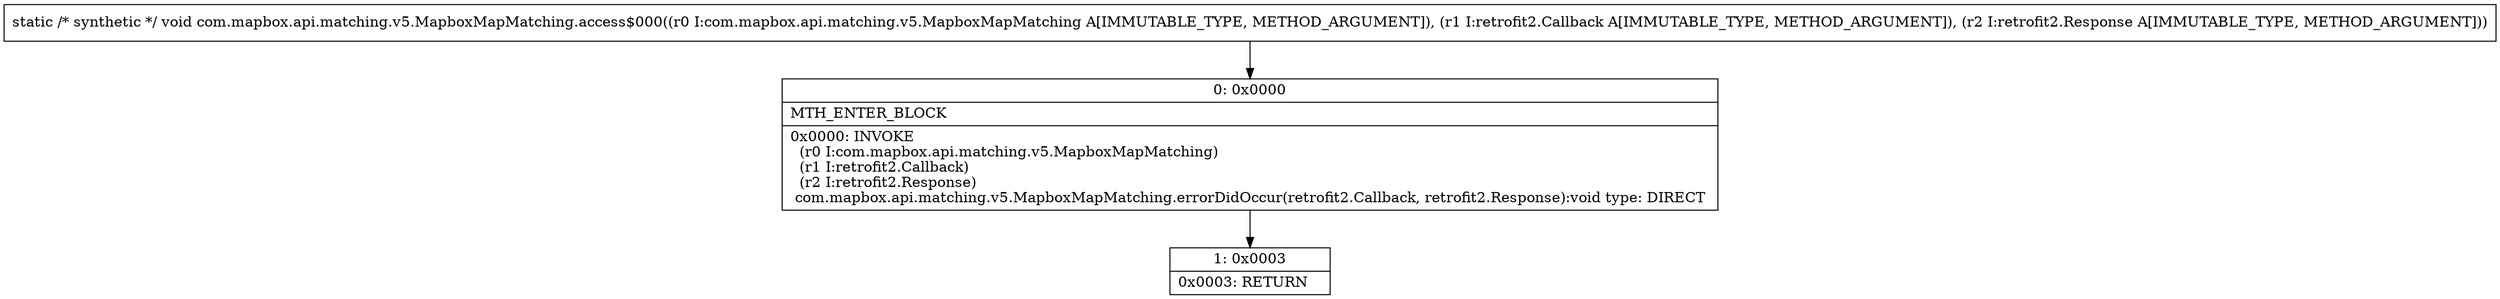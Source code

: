 digraph "CFG forcom.mapbox.api.matching.v5.MapboxMapMatching.access$000(Lcom\/mapbox\/api\/matching\/v5\/MapboxMapMatching;Lretrofit2\/Callback;Lretrofit2\/Response;)V" {
Node_0 [shape=record,label="{0\:\ 0x0000|MTH_ENTER_BLOCK\l|0x0000: INVOKE  \l  (r0 I:com.mapbox.api.matching.v5.MapboxMapMatching)\l  (r1 I:retrofit2.Callback)\l  (r2 I:retrofit2.Response)\l com.mapbox.api.matching.v5.MapboxMapMatching.errorDidOccur(retrofit2.Callback, retrofit2.Response):void type: DIRECT \l}"];
Node_1 [shape=record,label="{1\:\ 0x0003|0x0003: RETURN   \l}"];
MethodNode[shape=record,label="{static \/* synthetic *\/ void com.mapbox.api.matching.v5.MapboxMapMatching.access$000((r0 I:com.mapbox.api.matching.v5.MapboxMapMatching A[IMMUTABLE_TYPE, METHOD_ARGUMENT]), (r1 I:retrofit2.Callback A[IMMUTABLE_TYPE, METHOD_ARGUMENT]), (r2 I:retrofit2.Response A[IMMUTABLE_TYPE, METHOD_ARGUMENT])) }"];
MethodNode -> Node_0;
Node_0 -> Node_1;
}

